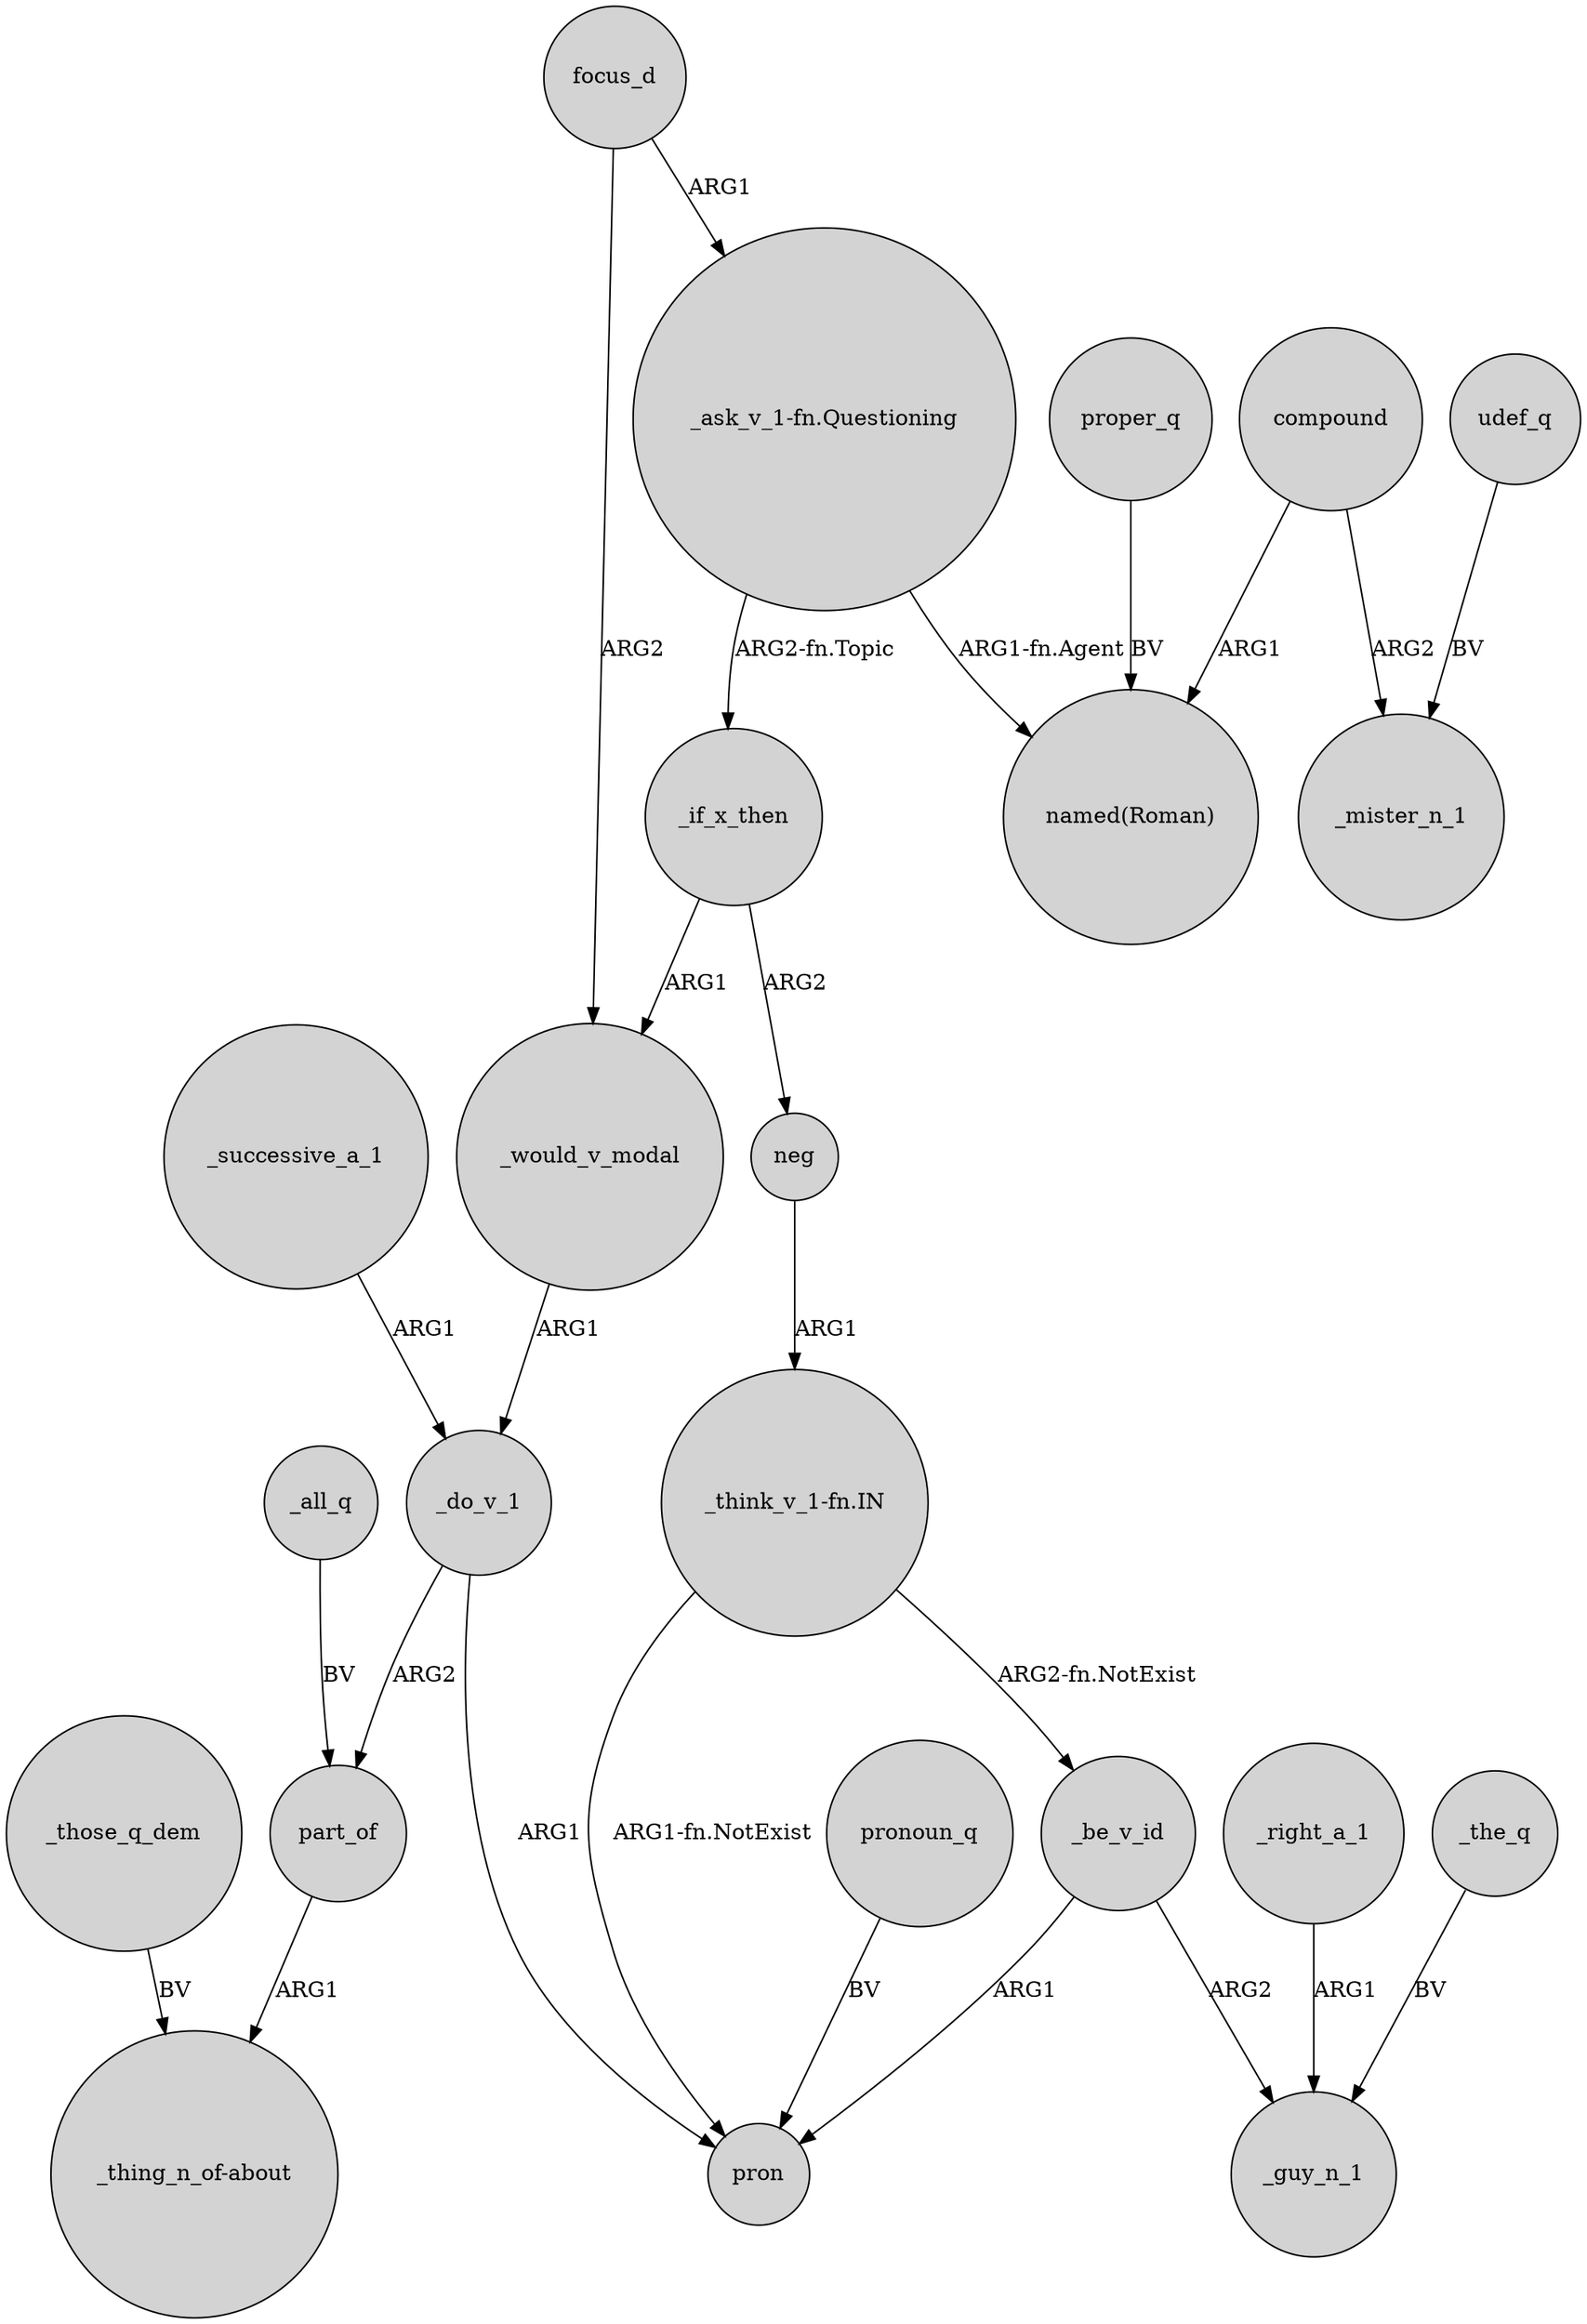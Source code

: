 digraph {
	node [shape=circle style=filled]
	focus_d -> _would_v_modal [label=ARG2]
	_do_v_1 -> part_of [label=ARG2]
	_all_q -> part_of [label=BV]
	"_think_v_1-fn.IN" -> pron [label="ARG1-fn.NotExist"]
	compound -> "named(Roman)" [label=ARG1]
	_would_v_modal -> _do_v_1 [label=ARG1]
	compound -> _mister_n_1 [label=ARG2]
	"_think_v_1-fn.IN" -> _be_v_id [label="ARG2-fn.NotExist"]
	"_ask_v_1-fn.Questioning" -> "named(Roman)" [label="ARG1-fn.Agent"]
	udef_q -> _mister_n_1 [label=BV]
	_right_a_1 -> _guy_n_1 [label=ARG1]
	_be_v_id -> pron [label=ARG1]
	_those_q_dem -> "_thing_n_of-about" [label=BV]
	_if_x_then -> neg [label=ARG2]
	pronoun_q -> pron [label=BV]
	proper_q -> "named(Roman)" [label=BV]
	_do_v_1 -> pron [label=ARG1]
	_be_v_id -> _guy_n_1 [label=ARG2]
	"_ask_v_1-fn.Questioning" -> _if_x_then [label="ARG2-fn.Topic"]
	neg -> "_think_v_1-fn.IN" [label=ARG1]
	_if_x_then -> _would_v_modal [label=ARG1]
	part_of -> "_thing_n_of-about" [label=ARG1]
	_the_q -> _guy_n_1 [label=BV]
	_successive_a_1 -> _do_v_1 [label=ARG1]
	focus_d -> "_ask_v_1-fn.Questioning" [label=ARG1]
}
